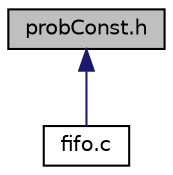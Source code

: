 digraph "probConst.h"
{
 // LATEX_PDF_SIZE
  edge [fontname="Helvetica",fontsize="10",labelfontname="Helvetica",labelfontsize="10"];
  node [fontname="Helvetica",fontsize="10",shape=record];
  Node1 [label="probConst.h",height=0.2,width=0.4,color="black", fillcolor="grey75", style="filled", fontcolor="black",tooltip="Problem name: Producers / Consumers."];
  Node1 -> Node2 [dir="back",color="midnightblue",fontsize="10",style="solid"];
  Node2 [label="fifo.c",height=0.2,width=0.4,color="black", fillcolor="white", style="filled",URL="$fifo_8c.html",tooltip="Problem name: Text Processing in Portuguese."];
}
